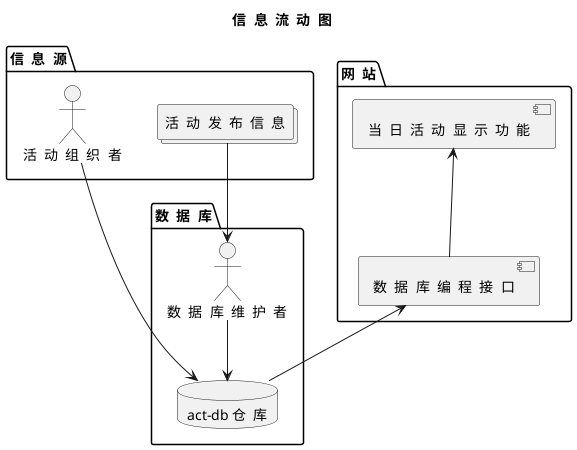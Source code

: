 @startuml
title 信  息  流  动  图
package "数  据  库" {
	database "act-db 仓  库" as dbrepo
	actor "数  据  库  维  护  者" as dbadmin
}
package "网  站" {
	component "数  据  库  编  程  接  口" as wbjs
	component "当  日  活  动  显  示  功  能" as wbtody
}
package "信  息  源" {
	actor "活  动  组  织  者" as fmorg
	collections "活  动  发  布  信  息" as fminfo
}
dbadmin --> dbrepo
wbjs <-- dbrepo
fmorg --> dbrepo
wbtody <-- wbjs
fminfo --> dbadmin
@enduml